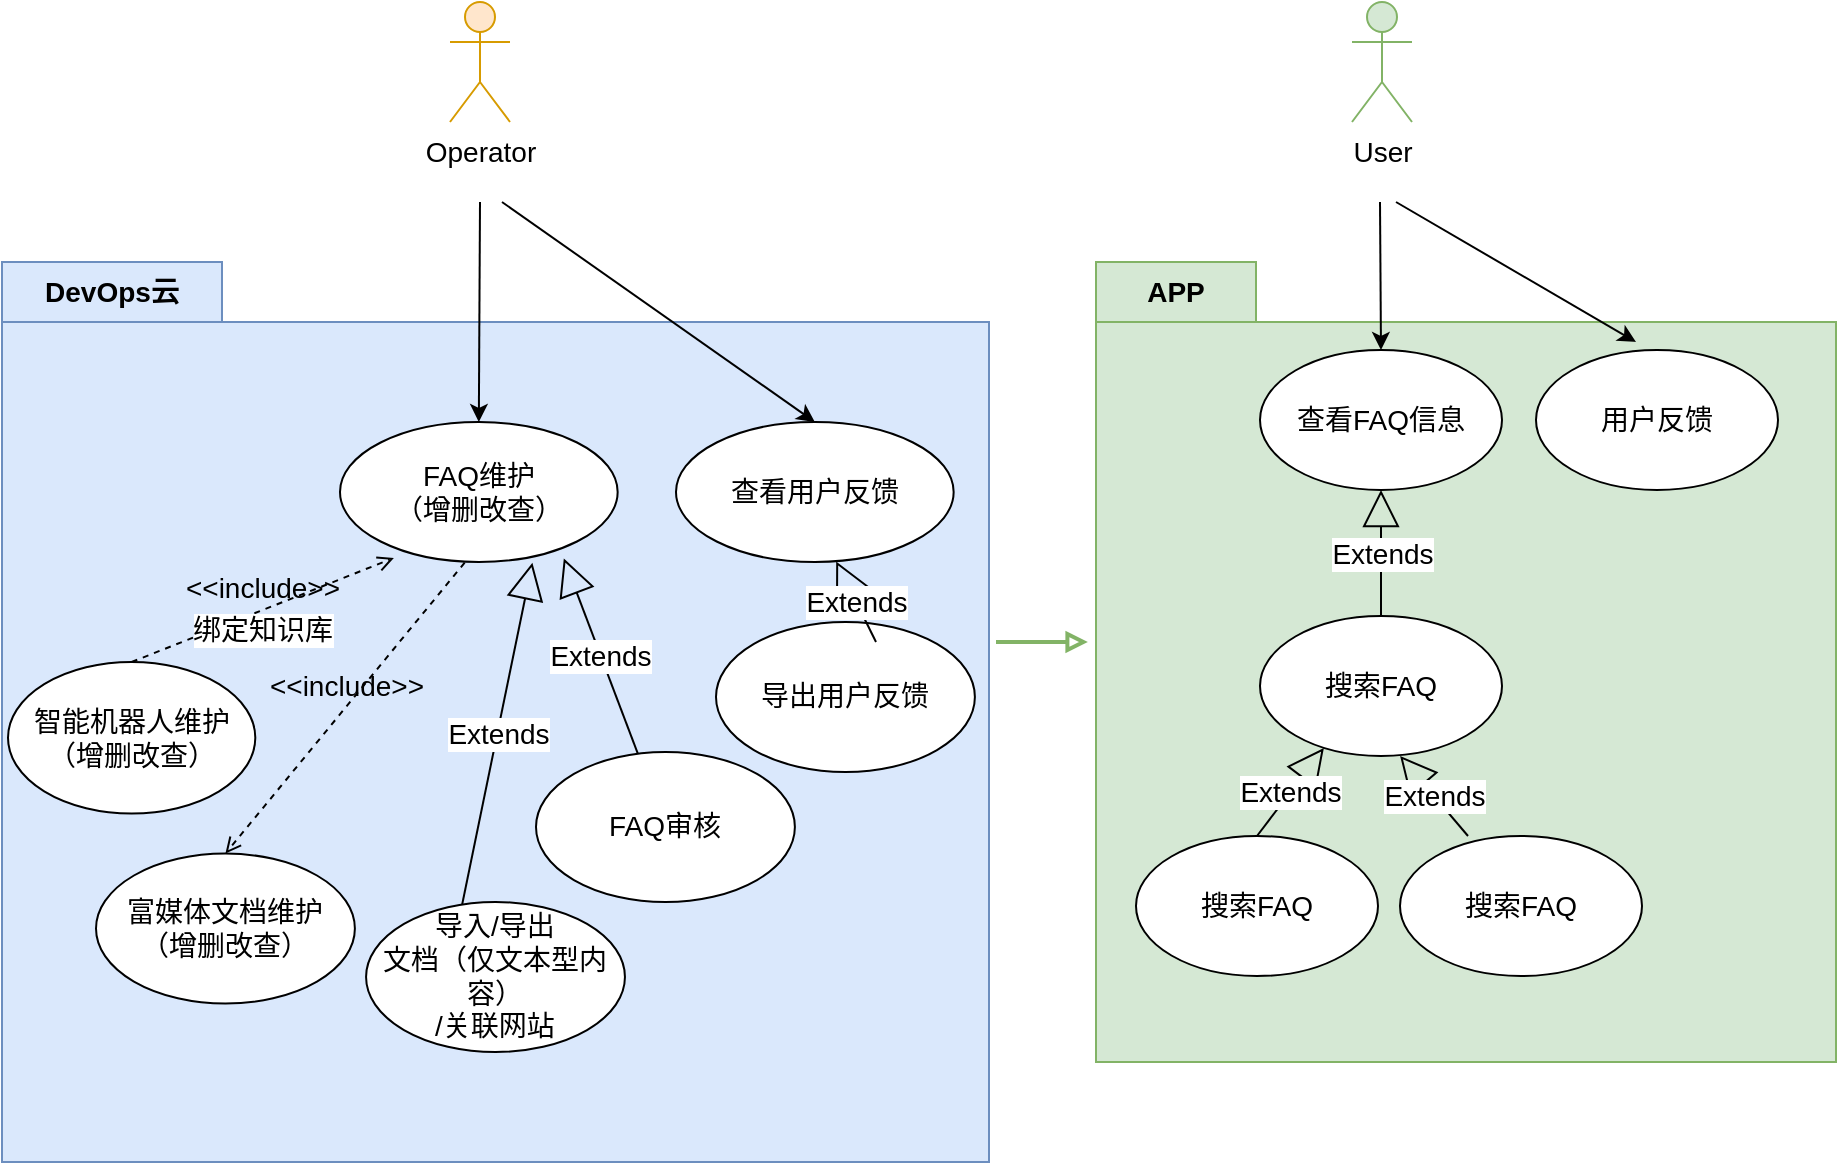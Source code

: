 <mxfile version="24.0.7" type="github">
  <diagram name="第 1 页" id="6x4LvMagdbzSouyHg_lp">
    <mxGraphModel dx="1773" dy="613" grid="1" gridSize="10" guides="1" tooltips="1" connect="1" arrows="1" fold="1" page="1" pageScale="1" pageWidth="827" pageHeight="1169" math="0" shadow="0">
      <root>
        <mxCell id="0" />
        <mxCell id="1" parent="0" />
        <mxCell id="KTRBiwCCIsHWIs7wHr18-67" value="" style="shape=folder;fontStyle=1;tabWidth=80;tabHeight=30;tabPosition=left;html=1;boundedLbl=1;whiteSpace=wrap;fontSize=14;fillColor=#d5e8d4;strokeColor=#82b366;" parent="1" vertex="1">
          <mxGeometry x="420" y="330" width="370" height="400" as="geometry" />
        </mxCell>
        <mxCell id="KTRBiwCCIsHWIs7wHr18-30" value="DevOps云" style="shape=folder;fontStyle=1;tabWidth=110;tabHeight=30;tabPosition=left;html=1;boundedLbl=1;labelInHeader=1;container=1;collapsible=0;whiteSpace=wrap;fontSize=14;fillColor=#dae8fc;strokeColor=#6c8ebf;" parent="1" vertex="1">
          <mxGeometry x="-127" y="330" width="493.5" height="450" as="geometry" />
        </mxCell>
        <mxCell id="KTRBiwCCIsHWIs7wHr18-31" value="" style="html=1;strokeColor=none;resizeWidth=1;resizeHeight=1;fillColor=none;part=1;connectable=0;allowArrows=0;deletable=0;whiteSpace=wrap;fontSize=14;" parent="KTRBiwCCIsHWIs7wHr18-30" vertex="1">
          <mxGeometry width="460.0" height="315" relative="1" as="geometry">
            <mxPoint y="30" as="offset" />
          </mxGeometry>
        </mxCell>
        <mxCell id="KTRBiwCCIsHWIs7wHr18-38" value="智能机器人维护&lt;div style=&quot;font-size: 14px;&quot;&gt;（增删改查）&lt;/div&gt;" style="ellipse;whiteSpace=wrap;html=1;fontSize=14;" parent="KTRBiwCCIsHWIs7wHr18-30" vertex="1">
          <mxGeometry x="3" y="200" width="123.66" height="75.77" as="geometry" />
        </mxCell>
        <mxCell id="KTRBiwCCIsHWIs7wHr18-16" value="FAQ维护&lt;div style=&quot;font-size: 14px;&quot;&gt;（增删改查）&lt;/div&gt;" style="ellipse;whiteSpace=wrap;html=1;fontSize=14;" parent="KTRBiwCCIsHWIs7wHr18-30" vertex="1">
          <mxGeometry x="169" y="80" width="138.83" height="70" as="geometry" />
        </mxCell>
        <mxCell id="KTRBiwCCIsHWIs7wHr18-42" value="&amp;lt;&amp;lt;include&amp;gt;&amp;gt;" style="html=1;verticalAlign=bottom;labelBackgroundColor=none;endArrow=open;endFill=0;dashed=1;rounded=0;exitX=0.5;exitY=0;exitDx=0;exitDy=0;fontSize=14;entryX=0.194;entryY=0.971;entryDx=0;entryDy=0;entryPerimeter=0;" parent="KTRBiwCCIsHWIs7wHr18-30" source="KTRBiwCCIsHWIs7wHr18-38" target="KTRBiwCCIsHWIs7wHr18-16" edge="1">
          <mxGeometry width="160" relative="1" as="geometry">
            <mxPoint y="259.615" as="sourcePoint" />
            <mxPoint x="207" y="160" as="targetPoint" />
          </mxGeometry>
        </mxCell>
        <mxCell id="KTRBiwCCIsHWIs7wHr18-43" value="绑定知识库" style="edgeLabel;html=1;align=center;verticalAlign=middle;resizable=0;points=[];fontSize=14;" parent="KTRBiwCCIsHWIs7wHr18-42" vertex="1" connectable="0">
          <mxGeometry x="0.092" y="-3" relative="1" as="geometry">
            <mxPoint x="-8" y="9" as="offset" />
          </mxGeometry>
        </mxCell>
        <mxCell id="KTRBiwCCIsHWIs7wHr18-18" value="富媒体文档维护&lt;div style=&quot;font-size: 14px;&quot;&gt;（增删改查）&lt;/div&gt;" style="ellipse;whiteSpace=wrap;html=1;fontSize=14;" parent="KTRBiwCCIsHWIs7wHr18-30" vertex="1">
          <mxGeometry x="47.002" y="295.769" width="129.442" height="75" as="geometry" />
        </mxCell>
        <mxCell id="KTRBiwCCIsHWIs7wHr18-44" value="导入/导出&lt;div style=&quot;font-size: 14px;&quot;&gt;文档（仅文本型内容）&lt;div style=&quot;font-size: 14px;&quot;&gt;/关联网站&lt;/div&gt;&lt;/div&gt;" style="ellipse;whiteSpace=wrap;html=1;fontSize=14;" parent="KTRBiwCCIsHWIs7wHr18-30" vertex="1">
          <mxGeometry x="182.032" y="319.999" width="129.442" height="75" as="geometry" />
        </mxCell>
        <mxCell id="KTRBiwCCIsHWIs7wHr18-45" value="Extends" style="endArrow=block;endSize=16;endFill=0;html=1;rounded=0;entryX=0.693;entryY=1.005;entryDx=0;entryDy=0;exitX=0.371;exitY=0.018;exitDx=0;exitDy=0;entryPerimeter=0;exitPerimeter=0;fontSize=14;" parent="KTRBiwCCIsHWIs7wHr18-30" source="KTRBiwCCIsHWIs7wHr18-44" target="KTRBiwCCIsHWIs7wHr18-16" edge="1">
          <mxGeometry width="160" relative="1" as="geometry">
            <mxPoint x="377.14" y="265" as="sourcePoint" />
            <mxPoint x="370.14" y="190" as="targetPoint" />
          </mxGeometry>
        </mxCell>
        <mxCell id="KTRBiwCCIsHWIs7wHr18-46" value="&amp;lt;&amp;lt;include&amp;gt;&amp;gt;" style="html=1;verticalAlign=bottom;labelBackgroundColor=none;endArrow=open;endFill=0;dashed=1;rounded=0;exitX=0.449;exitY=1.005;exitDx=0;exitDy=0;entryX=0.5;entryY=0;entryDx=0;entryDy=0;exitPerimeter=0;fontSize=14;" parent="KTRBiwCCIsHWIs7wHr18-30" source="KTRBiwCCIsHWIs7wHr18-16" target="KTRBiwCCIsHWIs7wHr18-18" edge="1">
          <mxGeometry width="160" relative="1" as="geometry">
            <mxPoint x="260.94" y="179.8" as="sourcePoint" />
            <mxPoint x="100.001" y="340.39" as="targetPoint" />
          </mxGeometry>
        </mxCell>
        <mxCell id="KTRBiwCCIsHWIs7wHr18-53" value="FAQ审核" style="ellipse;whiteSpace=wrap;html=1;fontSize=14;" parent="KTRBiwCCIsHWIs7wHr18-30" vertex="1">
          <mxGeometry x="267.002" y="244.999" width="129.442" height="75" as="geometry" />
        </mxCell>
        <mxCell id="KTRBiwCCIsHWIs7wHr18-54" value="Extends" style="endArrow=block;endSize=16;endFill=0;html=1;rounded=0;entryX=0.806;entryY=0.975;entryDx=0;entryDy=0;entryPerimeter=0;fontSize=14;" parent="KTRBiwCCIsHWIs7wHr18-30" source="KTRBiwCCIsHWIs7wHr18-53" target="KTRBiwCCIsHWIs7wHr18-16" edge="1">
          <mxGeometry width="160" relative="1" as="geometry">
            <mxPoint x="347.93" y="295.42" as="sourcePoint" />
            <mxPoint x="329.93" y="124.42" as="targetPoint" />
          </mxGeometry>
        </mxCell>
        <mxCell id="UmQ7iVuRs1jFdSwfaIHv-2" value="" style="endArrow=classic;html=1;rounded=0;entryX=0.5;entryY=0;entryDx=0;entryDy=0;fontSize=14;" edge="1" parent="KTRBiwCCIsHWIs7wHr18-30" target="UmQ7iVuRs1jFdSwfaIHv-3">
          <mxGeometry width="50" height="50" relative="1" as="geometry">
            <mxPoint x="250" y="-30" as="sourcePoint" />
            <mxPoint x="408.59" y="69" as="targetPoint" />
          </mxGeometry>
        </mxCell>
        <mxCell id="UmQ7iVuRs1jFdSwfaIHv-3" value="查看用户反馈" style="ellipse;whiteSpace=wrap;html=1;fontSize=14;" vertex="1" parent="KTRBiwCCIsHWIs7wHr18-30">
          <mxGeometry x="337" y="80" width="138.83" height="70" as="geometry" />
        </mxCell>
        <mxCell id="UmQ7iVuRs1jFdSwfaIHv-5" value="导出用户反馈" style="ellipse;whiteSpace=wrap;html=1;fontSize=14;" vertex="1" parent="KTRBiwCCIsHWIs7wHr18-30">
          <mxGeometry x="357.002" y="179.999" width="129.442" height="75" as="geometry" />
        </mxCell>
        <mxCell id="UmQ7iVuRs1jFdSwfaIHv-6" value="Extends" style="endArrow=block;endSize=16;endFill=0;html=1;rounded=0;entryX=0.806;entryY=0.975;entryDx=0;entryDy=0;entryPerimeter=0;fontSize=14;" edge="1" parent="KTRBiwCCIsHWIs7wHr18-30">
          <mxGeometry width="160" relative="1" as="geometry">
            <mxPoint x="437" y="190" as="sourcePoint" />
            <mxPoint x="417.1" y="149.75" as="targetPoint" />
          </mxGeometry>
        </mxCell>
        <mxCell id="KTRBiwCCIsHWIs7wHr18-1" value="Operator" style="shape=umlActor;verticalLabelPosition=bottom;verticalAlign=top;html=1;outlineConnect=0;fontSize=14;fillColor=#ffe6cc;strokeColor=#d79b00;" parent="1" vertex="1">
          <mxGeometry x="97" y="200" width="30" height="60" as="geometry" />
        </mxCell>
        <mxCell id="KTRBiwCCIsHWIs7wHr18-20" value="" style="endArrow=classic;html=1;rounded=0;entryX=0.5;entryY=0;entryDx=0;entryDy=0;fontSize=14;" parent="1" target="KTRBiwCCIsHWIs7wHr18-16" edge="1">
          <mxGeometry width="50" height="50" relative="1" as="geometry">
            <mxPoint x="112" y="300" as="sourcePoint" />
            <mxPoint x="113" y="350" as="targetPoint" />
          </mxGeometry>
        </mxCell>
        <mxCell id="KTRBiwCCIsHWIs7wHr18-21" value="User" style="shape=umlActor;verticalLabelPosition=bottom;verticalAlign=top;html=1;outlineConnect=0;fontSize=14;fillColor=#d5e8d4;strokeColor=#82b366;" parent="1" vertex="1">
          <mxGeometry x="548" y="200" width="30" height="60" as="geometry" />
        </mxCell>
        <mxCell id="KTRBiwCCIsHWIs7wHr18-22" value="查看FAQ信息" style="ellipse;whiteSpace=wrap;html=1;fontSize=14;" parent="1" vertex="1">
          <mxGeometry x="502" y="374" width="121" height="70" as="geometry" />
        </mxCell>
        <mxCell id="KTRBiwCCIsHWIs7wHr18-23" value="搜索FAQ" style="ellipse;whiteSpace=wrap;html=1;fontSize=14;" parent="1" vertex="1">
          <mxGeometry x="502" y="507" width="121" height="70" as="geometry" />
        </mxCell>
        <mxCell id="KTRBiwCCIsHWIs7wHr18-24" value="Extends" style="endArrow=block;endSize=16;endFill=0;html=1;rounded=0;entryX=0.5;entryY=1;entryDx=0;entryDy=0;exitX=0.5;exitY=0;exitDx=0;exitDy=0;fontSize=14;" parent="1" source="KTRBiwCCIsHWIs7wHr18-23" target="KTRBiwCCIsHWIs7wHr18-22" edge="1">
          <mxGeometry width="160" relative="1" as="geometry">
            <mxPoint x="642" y="460" as="sourcePoint" />
            <mxPoint x="802" y="460" as="targetPoint" />
          </mxGeometry>
        </mxCell>
        <mxCell id="KTRBiwCCIsHWIs7wHr18-25" value="" style="endArrow=classic;html=1;rounded=0;entryX=0.5;entryY=0;entryDx=0;entryDy=0;fontSize=14;" parent="1" target="KTRBiwCCIsHWIs7wHr18-22" edge="1">
          <mxGeometry width="50" height="50" relative="1" as="geometry">
            <mxPoint x="562" y="300" as="sourcePoint" />
            <mxPoint x="562" y="350" as="targetPoint" />
          </mxGeometry>
        </mxCell>
        <mxCell id="KTRBiwCCIsHWIs7wHr18-28" value="用户反馈" style="ellipse;whiteSpace=wrap;html=1;fontSize=14;" parent="1" vertex="1">
          <mxGeometry x="640" y="374" width="121" height="70" as="geometry" />
        </mxCell>
        <mxCell id="KTRBiwCCIsHWIs7wHr18-48" value="搜索FAQ" style="ellipse;whiteSpace=wrap;html=1;fontSize=14;" parent="1" vertex="1">
          <mxGeometry x="440" y="617" width="121" height="70" as="geometry" />
        </mxCell>
        <mxCell id="KTRBiwCCIsHWIs7wHr18-49" value="搜索FAQ" style="ellipse;whiteSpace=wrap;html=1;fontSize=14;" parent="1" vertex="1">
          <mxGeometry x="572" y="617" width="121" height="70" as="geometry" />
        </mxCell>
        <mxCell id="KTRBiwCCIsHWIs7wHr18-50" value="Extends" style="endArrow=block;endSize=16;endFill=0;html=1;rounded=0;exitX=0.5;exitY=0;exitDx=0;exitDy=0;fontSize=14;entryX=0.264;entryY=0.943;entryDx=0;entryDy=0;entryPerimeter=0;" parent="1" source="KTRBiwCCIsHWIs7wHr18-48" target="KTRBiwCCIsHWIs7wHr18-23" edge="1">
          <mxGeometry width="160" relative="1" as="geometry">
            <mxPoint x="510.5" y="600" as="sourcePoint" />
            <mxPoint x="550" y="560" as="targetPoint" />
          </mxGeometry>
        </mxCell>
        <mxCell id="KTRBiwCCIsHWIs7wHr18-51" value="Extends" style="endArrow=block;endSize=16;endFill=0;html=1;rounded=0;entryX=0.579;entryY=1;entryDx=0;entryDy=0;exitX=0.281;exitY=0;exitDx=0;exitDy=0;entryPerimeter=0;exitPerimeter=0;fontSize=14;" parent="1" source="KTRBiwCCIsHWIs7wHr18-49" target="KTRBiwCCIsHWIs7wHr18-23" edge="1">
          <mxGeometry width="160" relative="1" as="geometry">
            <mxPoint x="660" y="600" as="sourcePoint" />
            <mxPoint x="701.5" y="563" as="targetPoint" />
          </mxGeometry>
        </mxCell>
        <mxCell id="KTRBiwCCIsHWIs7wHr18-52" value="" style="endArrow=classic;html=1;rounded=0;fontSize=14;" parent="1" edge="1">
          <mxGeometry width="50" height="50" relative="1" as="geometry">
            <mxPoint x="570" y="300" as="sourcePoint" />
            <mxPoint x="690" y="370" as="targetPoint" />
          </mxGeometry>
        </mxCell>
        <mxCell id="KTRBiwCCIsHWIs7wHr18-69" value="APP" style="text;html=1;align=center;verticalAlign=middle;whiteSpace=wrap;rounded=0;fontSize=14;fontStyle=1" parent="1" vertex="1">
          <mxGeometry x="430" y="330" width="60" height="30" as="geometry" />
        </mxCell>
        <mxCell id="KTRBiwCCIsHWIs7wHr18-70" value="" style="endArrow=block;html=1;rounded=0;labelBackgroundColor=default;endFill=0;fillColor=#d5e8d4;strokeColor=#82b366;strokeWidth=2;entryX=-0.011;entryY=0.475;entryDx=0;entryDy=0;entryPerimeter=0;" parent="1" target="KTRBiwCCIsHWIs7wHr18-67" edge="1">
          <mxGeometry width="50" height="50" relative="1" as="geometry">
            <mxPoint x="370" y="520" as="sourcePoint" />
            <mxPoint x="410" y="540" as="targetPoint" />
          </mxGeometry>
        </mxCell>
      </root>
    </mxGraphModel>
  </diagram>
</mxfile>
